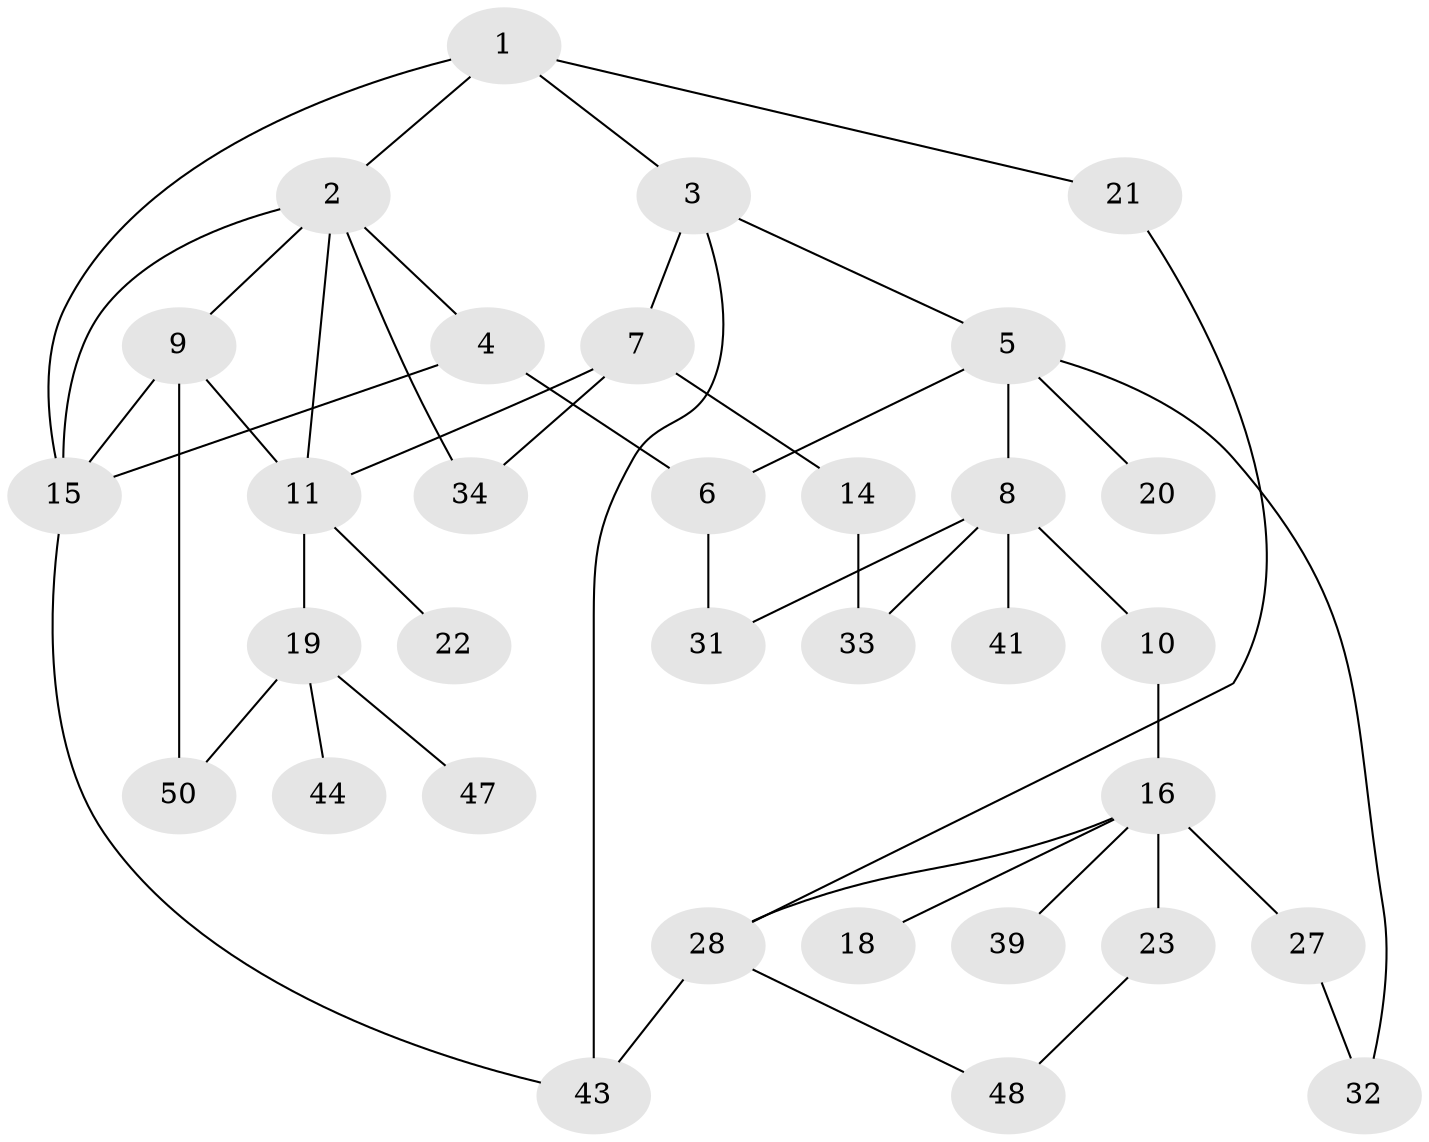 // original degree distribution, {4: 0.11320754716981132, 6: 0.05660377358490566, 5: 0.03773584905660377, 2: 0.41509433962264153, 3: 0.20754716981132076, 1: 0.16981132075471697}
// Generated by graph-tools (version 1.1) at 2025/10/02/27/25 16:10:52]
// undirected, 33 vertices, 47 edges
graph export_dot {
graph [start="1"]
  node [color=gray90,style=filled];
  1 [super="+42"];
  2 [super="+53"];
  3 [super="+24"];
  4 [super="+35"];
  5 [super="+26"];
  6 [super="+12"];
  7 [super="+25"];
  8 [super="+30"];
  9 [super="+13"];
  10;
  11 [super="+29"];
  14;
  15 [super="+40"];
  16 [super="+17"];
  18;
  19 [super="+46"];
  20 [super="+45"];
  21;
  22;
  23 [super="+36"];
  27 [super="+52"];
  28 [super="+49"];
  31 [super="+51"];
  32;
  33 [super="+38"];
  34 [super="+37"];
  39;
  41;
  43;
  44;
  47;
  48;
  50;
  1 -- 2;
  1 -- 3;
  1 -- 21;
  1 -- 15;
  2 -- 4;
  2 -- 9;
  2 -- 11;
  2 -- 34;
  2 -- 15;
  3 -- 5;
  3 -- 7;
  3 -- 43;
  4 -- 15;
  4 -- 6;
  5 -- 6;
  5 -- 8;
  5 -- 20;
  5 -- 32;
  6 -- 31;
  7 -- 14;
  7 -- 34;
  7 -- 11;
  8 -- 10;
  8 -- 33;
  8 -- 41 [weight=2];
  8 -- 31;
  9 -- 50;
  9 -- 15;
  9 -- 11;
  10 -- 16;
  11 -- 19;
  11 -- 22;
  14 -- 33;
  15 -- 43;
  16 -- 18 [weight=2];
  16 -- 27;
  16 -- 28;
  16 -- 39;
  16 -- 23;
  19 -- 44;
  19 -- 47;
  19 -- 50;
  21 -- 28;
  23 -- 48;
  27 -- 32;
  28 -- 48;
  28 -- 43;
}
